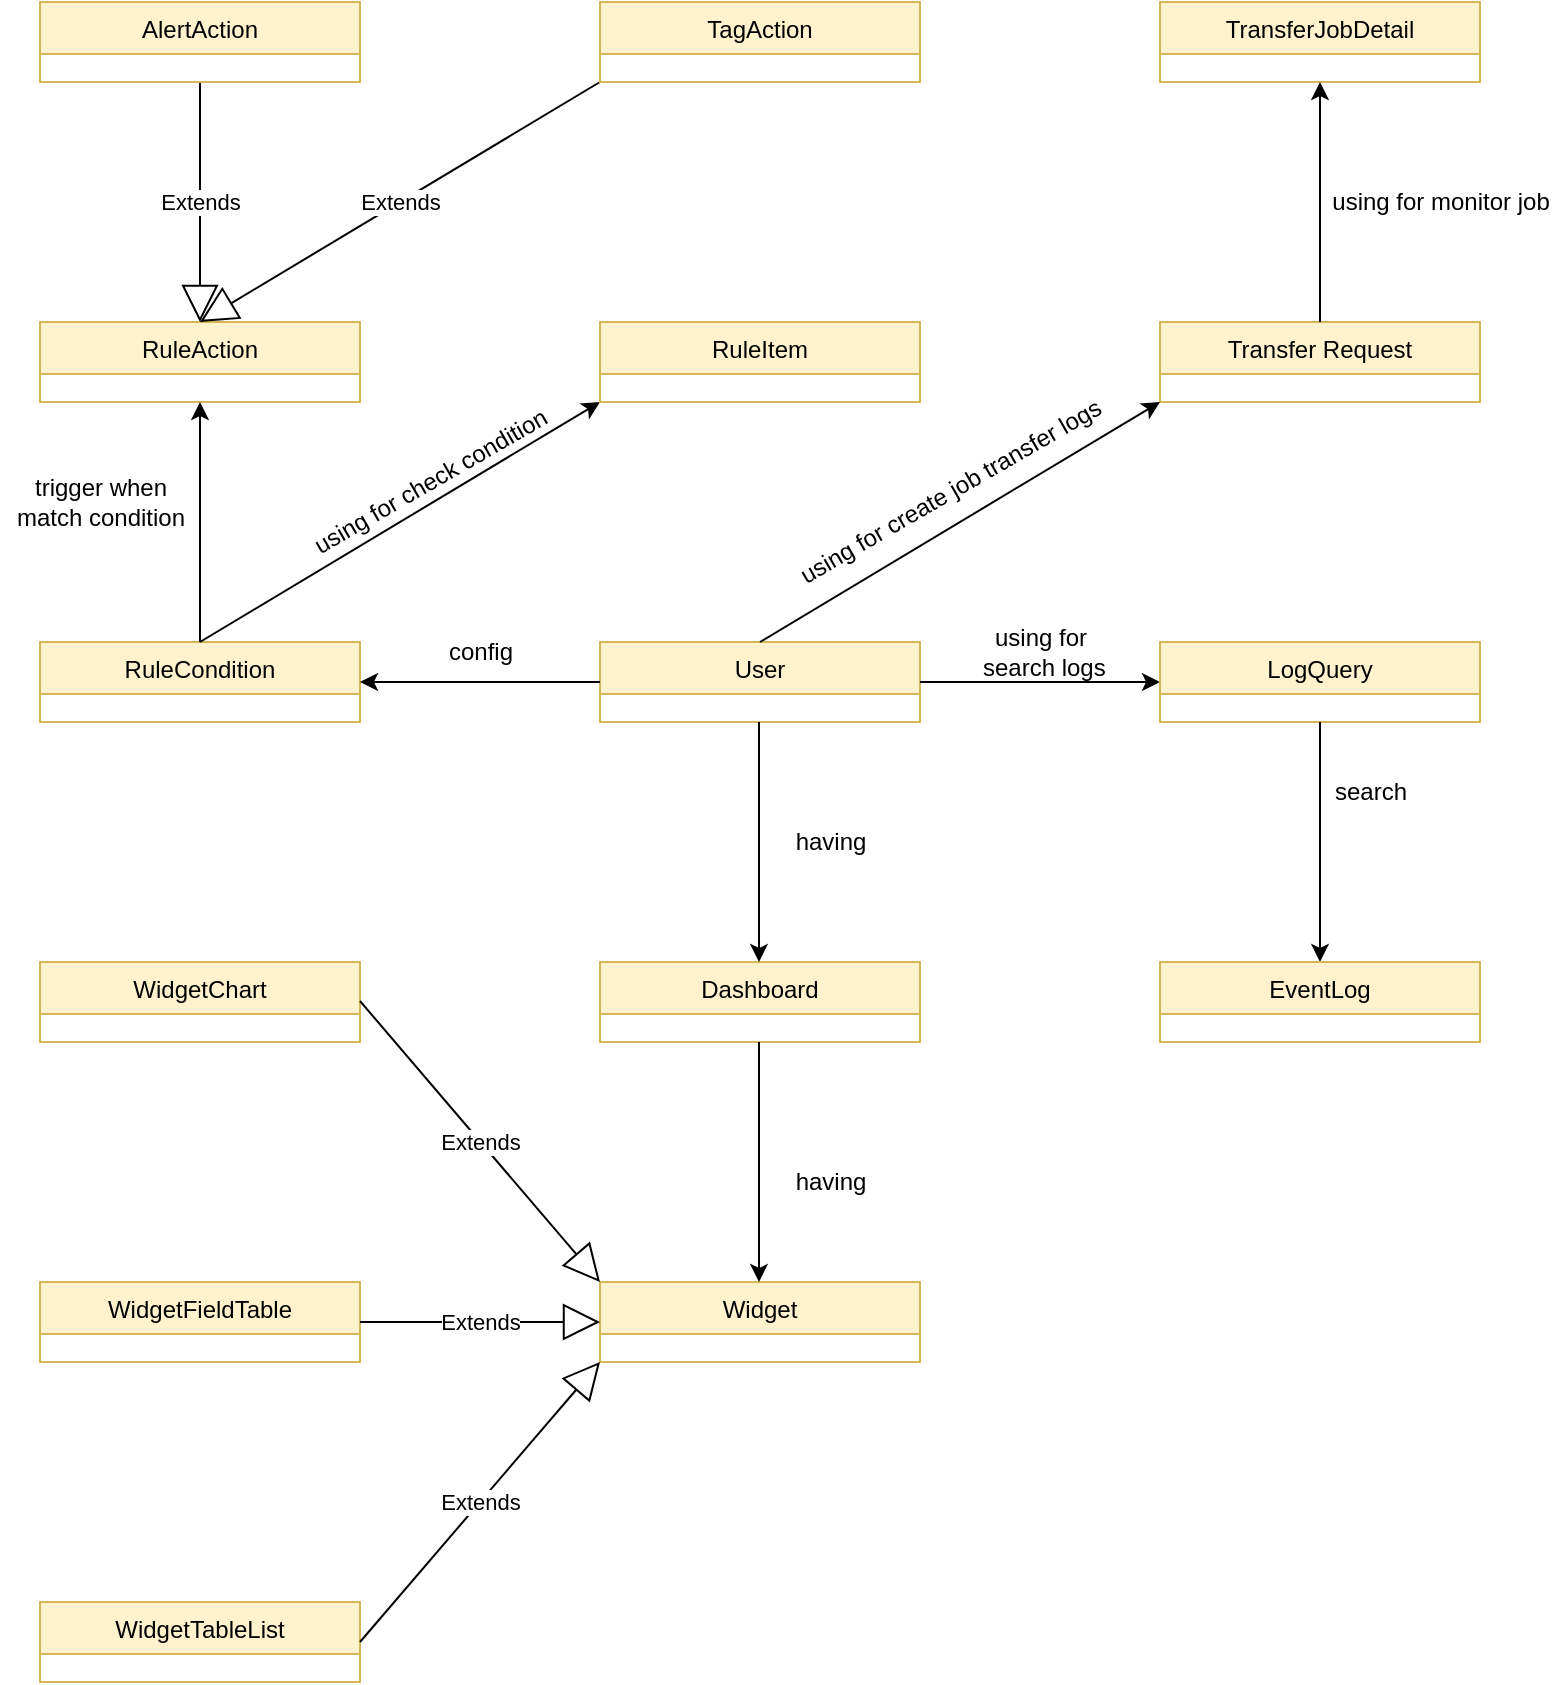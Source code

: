 <mxfile version="13.6.5" type="github">
  <diagram id="C5RBs43oDa-KdzZeNtuy" name="Page-1">
    <mxGraphModel dx="1422" dy="762" grid="1" gridSize="10" guides="1" tooltips="1" connect="1" arrows="1" fold="1" page="1" pageScale="1" pageWidth="827" pageHeight="1169" math="0" shadow="0">
      <root>
        <mxCell id="WIyWlLk6GJQsqaUBKTNV-0" />
        <mxCell id="WIyWlLk6GJQsqaUBKTNV-1" parent="WIyWlLk6GJQsqaUBKTNV-0" />
        <mxCell id="zkfFHV4jXpPFQw0GAbJ--13" value="User" style="swimlane;fontStyle=0;align=center;verticalAlign=top;childLayout=stackLayout;horizontal=1;startSize=26;horizontalStack=0;resizeParent=1;resizeLast=0;collapsible=1;marginBottom=0;rounded=0;shadow=0;strokeWidth=1;fillColor=#fff2cc;strokeColor=#d6b656;" parent="WIyWlLk6GJQsqaUBKTNV-1" vertex="1">
          <mxGeometry x="320" y="360" width="160" height="40" as="geometry">
            <mxRectangle x="330" y="360" width="170" height="26" as="alternateBounds" />
          </mxGeometry>
        </mxCell>
        <mxCell id="qhTVss8--EQomCfaYau5-10" value="RuleCondition" style="swimlane;fontStyle=0;align=center;verticalAlign=top;childLayout=stackLayout;horizontal=1;startSize=26;horizontalStack=0;resizeParent=1;resizeLast=0;collapsible=1;marginBottom=0;rounded=0;shadow=0;strokeWidth=1;fillColor=#fff2cc;strokeColor=#d6b656;" vertex="1" parent="WIyWlLk6GJQsqaUBKTNV-1">
          <mxGeometry x="40" y="360" width="160" height="40" as="geometry">
            <mxRectangle x="330" y="360" width="170" height="26" as="alternateBounds" />
          </mxGeometry>
        </mxCell>
        <mxCell id="qhTVss8--EQomCfaYau5-13" value="RuleAction" style="swimlane;fontStyle=0;align=center;verticalAlign=top;childLayout=stackLayout;horizontal=1;startSize=26;horizontalStack=0;resizeParent=1;resizeLast=0;collapsible=1;marginBottom=0;rounded=0;shadow=0;strokeWidth=1;fillColor=#fff2cc;strokeColor=#d6b656;" vertex="1" parent="WIyWlLk6GJQsqaUBKTNV-1">
          <mxGeometry x="40" y="200" width="160" height="40" as="geometry">
            <mxRectangle x="330" y="360" width="170" height="26" as="alternateBounds" />
          </mxGeometry>
        </mxCell>
        <mxCell id="qhTVss8--EQomCfaYau5-17" value="" style="endArrow=classic;html=1;entryX=0;entryY=0.5;entryDx=0;entryDy=0;exitX=1;exitY=0.5;exitDx=0;exitDy=0;" edge="1" parent="WIyWlLk6GJQsqaUBKTNV-1" source="zkfFHV4jXpPFQw0GAbJ--13" target="qhTVss8--EQomCfaYau5-0">
          <mxGeometry width="50" height="50" relative="1" as="geometry">
            <mxPoint x="390" y="420" as="sourcePoint" />
            <mxPoint x="440" y="370" as="targetPoint" />
          </mxGeometry>
        </mxCell>
        <mxCell id="qhTVss8--EQomCfaYau5-0" value="LogQuery" style="swimlane;fontStyle=0;align=center;verticalAlign=top;childLayout=stackLayout;horizontal=1;startSize=26;horizontalStack=0;resizeParent=1;resizeLast=0;collapsible=1;marginBottom=0;rounded=0;shadow=0;strokeWidth=1;fillColor=#fff2cc;strokeColor=#d6b656;" vertex="1" parent="WIyWlLk6GJQsqaUBKTNV-1">
          <mxGeometry x="600" y="360" width="160" height="40" as="geometry">
            <mxRectangle x="330" y="360" width="170" height="26" as="alternateBounds" />
          </mxGeometry>
        </mxCell>
        <mxCell id="qhTVss8--EQomCfaYau5-11" value="Transfer Request" style="swimlane;fontStyle=0;align=center;verticalAlign=top;childLayout=stackLayout;horizontal=1;startSize=26;horizontalStack=0;resizeParent=1;resizeLast=0;collapsible=1;marginBottom=0;rounded=0;shadow=0;strokeWidth=1;fillColor=#fff2cc;strokeColor=#d6b656;" vertex="1" parent="WIyWlLk6GJQsqaUBKTNV-1">
          <mxGeometry x="600" y="200" width="160" height="40" as="geometry">
            <mxRectangle x="330" y="360" width="170" height="26" as="alternateBounds" />
          </mxGeometry>
        </mxCell>
        <mxCell id="qhTVss8--EQomCfaYau5-12" value="TransferJobDetail" style="swimlane;fontStyle=0;align=center;verticalAlign=top;childLayout=stackLayout;horizontal=1;startSize=26;horizontalStack=0;resizeParent=1;resizeLast=0;collapsible=1;marginBottom=0;rounded=0;shadow=0;strokeWidth=1;fillColor=#fff2cc;strokeColor=#d6b656;" vertex="1" parent="WIyWlLk6GJQsqaUBKTNV-1">
          <mxGeometry x="600" y="40" width="160" height="40" as="geometry">
            <mxRectangle x="330" y="360" width="170" height="26" as="alternateBounds" />
          </mxGeometry>
        </mxCell>
        <mxCell id="qhTVss8--EQomCfaYau5-18" value="using for&lt;br&gt;&amp;nbsp;search logs" style="text;html=1;align=center;verticalAlign=middle;resizable=0;points=[];autosize=1;" vertex="1" parent="WIyWlLk6GJQsqaUBKTNV-1">
          <mxGeometry x="500" y="350" width="80" height="30" as="geometry" />
        </mxCell>
        <mxCell id="qhTVss8--EQomCfaYau5-19" value="" style="endArrow=classic;html=1;entryX=0.5;entryY=0;entryDx=0;entryDy=0;exitX=0.5;exitY=1;exitDx=0;exitDy=0;" edge="1" parent="WIyWlLk6GJQsqaUBKTNV-1" source="qhTVss8--EQomCfaYau5-0" target="qhTVss8--EQomCfaYau5-1">
          <mxGeometry width="50" height="50" relative="1" as="geometry">
            <mxPoint x="560" y="479" as="sourcePoint" />
            <mxPoint x="680" y="479" as="targetPoint" />
          </mxGeometry>
        </mxCell>
        <mxCell id="qhTVss8--EQomCfaYau5-20" value="search" style="text;html=1;align=center;verticalAlign=middle;resizable=0;points=[];autosize=1;" vertex="1" parent="WIyWlLk6GJQsqaUBKTNV-1">
          <mxGeometry x="680" y="425" width="50" height="20" as="geometry" />
        </mxCell>
        <mxCell id="qhTVss8--EQomCfaYau5-1" value="EventLog" style="swimlane;fontStyle=0;align=center;verticalAlign=top;childLayout=stackLayout;horizontal=1;startSize=26;horizontalStack=0;resizeParent=1;resizeLast=0;collapsible=1;marginBottom=0;rounded=0;shadow=0;strokeWidth=1;fillColor=#fff2cc;strokeColor=#d6b656;" vertex="1" parent="WIyWlLk6GJQsqaUBKTNV-1">
          <mxGeometry x="600" y="520" width="160" height="40" as="geometry">
            <mxRectangle x="330" y="360" width="170" height="26" as="alternateBounds" />
          </mxGeometry>
        </mxCell>
        <mxCell id="qhTVss8--EQomCfaYau5-2" value="Dashboard" style="swimlane;fontStyle=0;align=center;verticalAlign=top;childLayout=stackLayout;horizontal=1;startSize=26;horizontalStack=0;resizeParent=1;resizeLast=0;collapsible=1;marginBottom=0;rounded=0;shadow=0;strokeWidth=1;fillColor=#fff2cc;strokeColor=#d6b656;" vertex="1" parent="WIyWlLk6GJQsqaUBKTNV-1">
          <mxGeometry x="320" y="520" width="160" height="40" as="geometry">
            <mxRectangle x="330" y="360" width="170" height="26" as="alternateBounds" />
          </mxGeometry>
        </mxCell>
        <mxCell id="qhTVss8--EQomCfaYau5-5" value="WidgetChart" style="swimlane;fontStyle=0;align=center;verticalAlign=top;childLayout=stackLayout;horizontal=1;startSize=26;horizontalStack=0;resizeParent=1;resizeLast=0;collapsible=1;marginBottom=0;rounded=0;shadow=0;strokeWidth=1;fillColor=#fff2cc;strokeColor=#d6b656;" vertex="1" parent="WIyWlLk6GJQsqaUBKTNV-1">
          <mxGeometry x="40" y="520" width="160" height="40" as="geometry">
            <mxRectangle x="330" y="360" width="170" height="26" as="alternateBounds" />
          </mxGeometry>
        </mxCell>
        <mxCell id="qhTVss8--EQomCfaYau5-6" value="WidgetFieldTable" style="swimlane;fontStyle=0;align=center;verticalAlign=top;childLayout=stackLayout;horizontal=1;startSize=26;horizontalStack=0;resizeParent=1;resizeLast=0;collapsible=1;marginBottom=0;rounded=0;shadow=0;strokeWidth=1;fillColor=#fff2cc;strokeColor=#d6b656;" vertex="1" parent="WIyWlLk6GJQsqaUBKTNV-1">
          <mxGeometry x="40" y="680" width="160" height="40" as="geometry">
            <mxRectangle x="330" y="360" width="170" height="26" as="alternateBounds" />
          </mxGeometry>
        </mxCell>
        <mxCell id="qhTVss8--EQomCfaYau5-7" value="WidgetTableList" style="swimlane;fontStyle=0;align=center;verticalAlign=top;childLayout=stackLayout;horizontal=1;startSize=26;horizontalStack=0;resizeParent=1;resizeLast=0;collapsible=1;marginBottom=0;rounded=0;shadow=0;strokeWidth=1;fillColor=#fff2cc;strokeColor=#d6b656;" vertex="1" parent="WIyWlLk6GJQsqaUBKTNV-1">
          <mxGeometry x="40" y="840" width="160" height="40" as="geometry">
            <mxRectangle x="330" y="360" width="170" height="26" as="alternateBounds" />
          </mxGeometry>
        </mxCell>
        <mxCell id="qhTVss8--EQomCfaYau5-4" value="Widget" style="swimlane;fontStyle=0;align=center;verticalAlign=top;childLayout=stackLayout;horizontal=1;startSize=26;horizontalStack=0;resizeParent=1;resizeLast=0;collapsible=1;marginBottom=0;rounded=0;shadow=0;strokeWidth=1;fillColor=#fff2cc;strokeColor=#d6b656;" vertex="1" parent="WIyWlLk6GJQsqaUBKTNV-1">
          <mxGeometry x="320" y="680" width="160" height="40" as="geometry">
            <mxRectangle x="330" y="360" width="170" height="26" as="alternateBounds" />
          </mxGeometry>
        </mxCell>
        <mxCell id="qhTVss8--EQomCfaYau5-21" value="" style="endArrow=classic;html=1;entryX=0.5;entryY=0;entryDx=0;entryDy=0;exitX=0.5;exitY=1;exitDx=0;exitDy=0;" edge="1" parent="WIyWlLk6GJQsqaUBKTNV-1">
          <mxGeometry width="50" height="50" relative="1" as="geometry">
            <mxPoint x="399.5" y="400" as="sourcePoint" />
            <mxPoint x="399.5" y="520" as="targetPoint" />
          </mxGeometry>
        </mxCell>
        <mxCell id="qhTVss8--EQomCfaYau5-22" value="" style="endArrow=classic;html=1;entryX=0.5;entryY=0;entryDx=0;entryDy=0;exitX=0.5;exitY=1;exitDx=0;exitDy=0;" edge="1" parent="WIyWlLk6GJQsqaUBKTNV-1">
          <mxGeometry width="50" height="50" relative="1" as="geometry">
            <mxPoint x="399.5" y="560" as="sourcePoint" />
            <mxPoint x="399.5" y="680" as="targetPoint" />
          </mxGeometry>
        </mxCell>
        <mxCell id="qhTVss8--EQomCfaYau5-23" value="having" style="text;html=1;align=center;verticalAlign=middle;resizable=0;points=[];autosize=1;" vertex="1" parent="WIyWlLk6GJQsqaUBKTNV-1">
          <mxGeometry x="410" y="450" width="50" height="20" as="geometry" />
        </mxCell>
        <mxCell id="qhTVss8--EQomCfaYau5-24" value="having" style="text;html=1;align=center;verticalAlign=middle;resizable=0;points=[];autosize=1;" vertex="1" parent="WIyWlLk6GJQsqaUBKTNV-1">
          <mxGeometry x="410" y="620" width="50" height="20" as="geometry" />
        </mxCell>
        <mxCell id="qhTVss8--EQomCfaYau5-25" value="Extends" style="endArrow=block;endSize=16;endFill=0;html=1;entryX=0;entryY=0;entryDx=0;entryDy=0;" edge="1" parent="WIyWlLk6GJQsqaUBKTNV-1" target="qhTVss8--EQomCfaYau5-4">
          <mxGeometry width="160" relative="1" as="geometry">
            <mxPoint x="200" y="539.5" as="sourcePoint" />
            <mxPoint x="360" y="539.5" as="targetPoint" />
          </mxGeometry>
        </mxCell>
        <mxCell id="qhTVss8--EQomCfaYau5-26" value="Extends" style="endArrow=block;endSize=16;endFill=0;html=1;entryX=0;entryY=0.5;entryDx=0;entryDy=0;exitX=1;exitY=0.5;exitDx=0;exitDy=0;" edge="1" parent="WIyWlLk6GJQsqaUBKTNV-1" source="qhTVss8--EQomCfaYau5-6" target="qhTVss8--EQomCfaYau5-4">
          <mxGeometry width="160" relative="1" as="geometry">
            <mxPoint x="210" y="549.5" as="sourcePoint" />
            <mxPoint x="330" y="690" as="targetPoint" />
          </mxGeometry>
        </mxCell>
        <mxCell id="qhTVss8--EQomCfaYau5-27" value="Extends" style="endArrow=block;endSize=16;endFill=0;html=1;exitX=1;exitY=0.5;exitDx=0;exitDy=0;" edge="1" parent="WIyWlLk6GJQsqaUBKTNV-1" source="qhTVss8--EQomCfaYau5-7">
          <mxGeometry width="160" relative="1" as="geometry">
            <mxPoint x="210" y="710" as="sourcePoint" />
            <mxPoint x="320" y="720" as="targetPoint" />
          </mxGeometry>
        </mxCell>
        <mxCell id="qhTVss8--EQomCfaYau5-28" value="Extends" style="endArrow=block;endSize=16;endFill=0;html=1;exitX=0.5;exitY=1;exitDx=0;exitDy=0;entryX=0.5;entryY=0;entryDx=0;entryDy=0;" edge="1" parent="WIyWlLk6GJQsqaUBKTNV-1" source="qhTVss8--EQomCfaYau5-15" target="qhTVss8--EQomCfaYau5-13">
          <mxGeometry width="160" relative="1" as="geometry">
            <mxPoint x="190" y="-30" as="sourcePoint" />
            <mxPoint x="120" y="40" as="targetPoint" />
          </mxGeometry>
        </mxCell>
        <mxCell id="qhTVss8--EQomCfaYau5-29" value="Extends" style="endArrow=block;endSize=16;endFill=0;html=1;exitX=0;exitY=1;exitDx=0;exitDy=0;entryX=0.5;entryY=0;entryDx=0;entryDy=0;" edge="1" parent="WIyWlLk6GJQsqaUBKTNV-1" source="qhTVss8--EQomCfaYau5-16" target="qhTVss8--EQomCfaYau5-13">
          <mxGeometry width="160" relative="1" as="geometry">
            <mxPoint x="130" y="-70" as="sourcePoint" />
            <mxPoint x="160" y="40" as="targetPoint" />
          </mxGeometry>
        </mxCell>
        <mxCell id="qhTVss8--EQomCfaYau5-30" value="" style="endArrow=classic;html=1;entryX=0.5;entryY=1;entryDx=0;entryDy=0;exitX=0.5;exitY=0;exitDx=0;exitDy=0;" edge="1" parent="WIyWlLk6GJQsqaUBKTNV-1" source="qhTVss8--EQomCfaYau5-10" target="qhTVss8--EQomCfaYau5-13">
          <mxGeometry width="50" height="50" relative="1" as="geometry">
            <mxPoint x="170" y="280" as="sourcePoint" />
            <mxPoint x="170" y="400" as="targetPoint" />
          </mxGeometry>
        </mxCell>
        <mxCell id="qhTVss8--EQomCfaYau5-31" value="" style="endArrow=classic;html=1;entryX=0;entryY=1;entryDx=0;entryDy=0;exitX=0.5;exitY=0;exitDx=0;exitDy=0;" edge="1" parent="WIyWlLk6GJQsqaUBKTNV-1" source="qhTVss8--EQomCfaYau5-10">
          <mxGeometry width="50" height="50" relative="1" as="geometry">
            <mxPoint x="130" y="370" as="sourcePoint" />
            <mxPoint x="320" y="240" as="targetPoint" />
          </mxGeometry>
        </mxCell>
        <mxCell id="qhTVss8--EQomCfaYau5-32" value="trigger when &lt;br&gt;match condition" style="text;html=1;align=center;verticalAlign=middle;resizable=0;points=[];autosize=1;" vertex="1" parent="WIyWlLk6GJQsqaUBKTNV-1">
          <mxGeometry x="20" y="275" width="100" height="30" as="geometry" />
        </mxCell>
        <mxCell id="qhTVss8--EQomCfaYau5-33" value="using for check condition" style="text;html=1;align=center;verticalAlign=middle;resizable=0;points=[];autosize=1;rotation=-30;" vertex="1" parent="WIyWlLk6GJQsqaUBKTNV-1">
          <mxGeometry x="160" y="270" width="150" height="20" as="geometry" />
        </mxCell>
        <mxCell id="qhTVss8--EQomCfaYau5-9" value="RuleItem" style="swimlane;fontStyle=0;align=center;verticalAlign=top;childLayout=stackLayout;horizontal=1;startSize=26;horizontalStack=0;resizeParent=1;resizeLast=0;collapsible=1;marginBottom=0;rounded=0;shadow=0;strokeWidth=1;fillColor=#fff2cc;strokeColor=#d6b656;" vertex="1" parent="WIyWlLk6GJQsqaUBKTNV-1">
          <mxGeometry x="320" y="200" width="160" height="40" as="geometry">
            <mxRectangle x="330" y="360" width="170" height="26" as="alternateBounds" />
          </mxGeometry>
        </mxCell>
        <mxCell id="qhTVss8--EQomCfaYau5-16" value="TagAction" style="swimlane;fontStyle=0;align=center;verticalAlign=top;childLayout=stackLayout;horizontal=1;startSize=26;horizontalStack=0;resizeParent=1;resizeLast=0;collapsible=1;marginBottom=0;rounded=0;shadow=0;strokeWidth=1;fillColor=#fff2cc;strokeColor=#d6b656;" vertex="1" parent="WIyWlLk6GJQsqaUBKTNV-1">
          <mxGeometry x="320" y="40" width="160" height="40" as="geometry">
            <mxRectangle x="330" y="360" width="170" height="26" as="alternateBounds" />
          </mxGeometry>
        </mxCell>
        <mxCell id="qhTVss8--EQomCfaYau5-15" value="AlertAction" style="swimlane;fontStyle=0;align=center;verticalAlign=top;childLayout=stackLayout;horizontal=1;startSize=26;horizontalStack=0;resizeParent=1;resizeLast=0;collapsible=1;marginBottom=0;rounded=0;shadow=0;strokeWidth=1;fillColor=#fff2cc;strokeColor=#d6b656;" vertex="1" parent="WIyWlLk6GJQsqaUBKTNV-1">
          <mxGeometry x="40" y="40" width="160" height="40" as="geometry">
            <mxRectangle x="330" y="360" width="170" height="26" as="alternateBounds" />
          </mxGeometry>
        </mxCell>
        <mxCell id="qhTVss8--EQomCfaYau5-34" value="" style="endArrow=classic;html=1;entryX=1;entryY=0.5;entryDx=0;entryDy=0;exitX=0;exitY=0.5;exitDx=0;exitDy=0;" edge="1" parent="WIyWlLk6GJQsqaUBKTNV-1" source="zkfFHV4jXpPFQw0GAbJ--13" target="qhTVss8--EQomCfaYau5-10">
          <mxGeometry width="50" height="50" relative="1" as="geometry">
            <mxPoint x="409.5" y="410" as="sourcePoint" />
            <mxPoint x="409.5" y="530" as="targetPoint" />
          </mxGeometry>
        </mxCell>
        <mxCell id="qhTVss8--EQomCfaYau5-35" value="config" style="text;html=1;align=center;verticalAlign=middle;resizable=0;points=[];autosize=1;" vertex="1" parent="WIyWlLk6GJQsqaUBKTNV-1">
          <mxGeometry x="235" y="355" width="50" height="20" as="geometry" />
        </mxCell>
        <mxCell id="qhTVss8--EQomCfaYau5-36" value="" style="endArrow=classic;html=1;entryX=0;entryY=1;entryDx=0;entryDy=0;exitX=0.5;exitY=0;exitDx=0;exitDy=0;" edge="1" parent="WIyWlLk6GJQsqaUBKTNV-1" source="zkfFHV4jXpPFQw0GAbJ--13" target="qhTVss8--EQomCfaYau5-11">
          <mxGeometry width="50" height="50" relative="1" as="geometry">
            <mxPoint x="330" y="390" as="sourcePoint" />
            <mxPoint x="210" y="390" as="targetPoint" />
          </mxGeometry>
        </mxCell>
        <mxCell id="qhTVss8--EQomCfaYau5-37" value="using for create job transfer logs" style="text;html=1;align=center;verticalAlign=middle;resizable=0;points=[];autosize=1;rotation=-30;" vertex="1" parent="WIyWlLk6GJQsqaUBKTNV-1">
          <mxGeometry x="400" y="275" width="190" height="20" as="geometry" />
        </mxCell>
        <mxCell id="qhTVss8--EQomCfaYau5-38" value="" style="endArrow=classic;html=1;entryX=0.5;entryY=1;entryDx=0;entryDy=0;exitX=0.5;exitY=0;exitDx=0;exitDy=0;" edge="1" parent="WIyWlLk6GJQsqaUBKTNV-1" source="qhTVss8--EQomCfaYau5-11" target="qhTVss8--EQomCfaYau5-12">
          <mxGeometry width="50" height="50" relative="1" as="geometry">
            <mxPoint x="410" y="370" as="sourcePoint" />
            <mxPoint x="690" y="250" as="targetPoint" />
          </mxGeometry>
        </mxCell>
        <mxCell id="qhTVss8--EQomCfaYau5-39" value="using for monitor job" style="text;html=1;align=center;verticalAlign=middle;resizable=0;points=[];autosize=1;rotation=0;" vertex="1" parent="WIyWlLk6GJQsqaUBKTNV-1">
          <mxGeometry x="680" y="130" width="120" height="20" as="geometry" />
        </mxCell>
      </root>
    </mxGraphModel>
  </diagram>
</mxfile>
